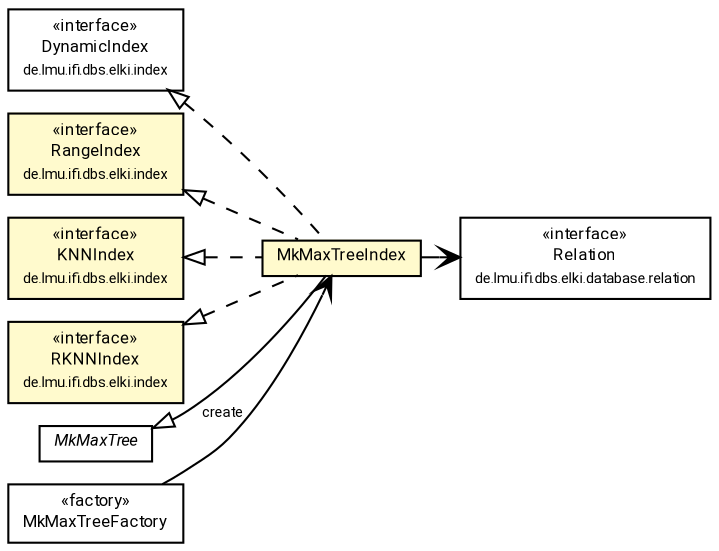 #!/usr/local/bin/dot
#
# Class diagram 
# Generated by UMLGraph version R5_7_2-60-g0e99a6 (http://www.spinellis.gr/umlgraph/)
#

digraph G {
	graph [fontnames="svg"]
	edge [fontname="Roboto",fontsize=7,labelfontname="Roboto",labelfontsize=7,color="black"];
	node [fontname="Roboto",fontcolor="black",fontsize=8,shape=plaintext,margin=0,width=0,height=0];
	nodesep=0.15;
	ranksep=0.25;
	rankdir=LR;
	// de.lmu.ifi.dbs.elki.index.DynamicIndex
	c7082416 [label=<<table title="de.lmu.ifi.dbs.elki.index.DynamicIndex" border="0" cellborder="1" cellspacing="0" cellpadding="2" href="../../../../../DynamicIndex.html" target="_parent">
		<tr><td><table border="0" cellspacing="0" cellpadding="1">
		<tr><td align="center" balign="center"> &#171;interface&#187; </td></tr>
		<tr><td align="center" balign="center"> <font face="Roboto">DynamicIndex</font> </td></tr>
		<tr><td align="center" balign="center"> <font face="Roboto" point-size="7.0">de.lmu.ifi.dbs.elki.index</font> </td></tr>
		</table></td></tr>
		</table>>, URL="../../../../../DynamicIndex.html"];
	// de.lmu.ifi.dbs.elki.index.RangeIndex<O>
	c7082418 [label=<<table title="de.lmu.ifi.dbs.elki.index.RangeIndex" border="0" cellborder="1" cellspacing="0" cellpadding="2" bgcolor="LemonChiffon" href="../../../../../RangeIndex.html" target="_parent">
		<tr><td><table border="0" cellspacing="0" cellpadding="1">
		<tr><td align="center" balign="center"> &#171;interface&#187; </td></tr>
		<tr><td align="center" balign="center"> <font face="Roboto">RangeIndex</font> </td></tr>
		<tr><td align="center" balign="center"> <font face="Roboto" point-size="7.0">de.lmu.ifi.dbs.elki.index</font> </td></tr>
		</table></td></tr>
		</table>>, URL="../../../../../RangeIndex.html"];
	// de.lmu.ifi.dbs.elki.index.KNNIndex<O>
	c7082422 [label=<<table title="de.lmu.ifi.dbs.elki.index.KNNIndex" border="0" cellborder="1" cellspacing="0" cellpadding="2" bgcolor="LemonChiffon" href="../../../../../KNNIndex.html" target="_parent">
		<tr><td><table border="0" cellspacing="0" cellpadding="1">
		<tr><td align="center" balign="center"> &#171;interface&#187; </td></tr>
		<tr><td align="center" balign="center"> <font face="Roboto">KNNIndex</font> </td></tr>
		<tr><td align="center" balign="center"> <font face="Roboto" point-size="7.0">de.lmu.ifi.dbs.elki.index</font> </td></tr>
		</table></td></tr>
		</table>>, URL="../../../../../KNNIndex.html"];
	// de.lmu.ifi.dbs.elki.index.RKNNIndex<O>
	c7082423 [label=<<table title="de.lmu.ifi.dbs.elki.index.RKNNIndex" border="0" cellborder="1" cellspacing="0" cellpadding="2" bgcolor="LemonChiffon" href="../../../../../RKNNIndex.html" target="_parent">
		<tr><td><table border="0" cellspacing="0" cellpadding="1">
		<tr><td align="center" balign="center"> &#171;interface&#187; </td></tr>
		<tr><td align="center" balign="center"> <font face="Roboto">RKNNIndex</font> </td></tr>
		<tr><td align="center" balign="center"> <font face="Roboto" point-size="7.0">de.lmu.ifi.dbs.elki.index</font> </td></tr>
		</table></td></tr>
		</table>>, URL="../../../../../RKNNIndex.html"];
	// de.lmu.ifi.dbs.elki.database.relation.Relation<O>
	c7082464 [label=<<table title="de.lmu.ifi.dbs.elki.database.relation.Relation" border="0" cellborder="1" cellspacing="0" cellpadding="2" href="../../../../../../database/relation/Relation.html" target="_parent">
		<tr><td><table border="0" cellspacing="0" cellpadding="1">
		<tr><td align="center" balign="center"> &#171;interface&#187; </td></tr>
		<tr><td align="center" balign="center"> <font face="Roboto">Relation</font> </td></tr>
		<tr><td align="center" balign="center"> <font face="Roboto" point-size="7.0">de.lmu.ifi.dbs.elki.database.relation</font> </td></tr>
		</table></td></tr>
		</table>>, URL="../../../../../../database/relation/Relation.html"];
	// de.lmu.ifi.dbs.elki.index.tree.metrical.mtreevariants.mktrees.mkmax.MkMaxTreeIndex<O>
	c7083715 [label=<<table title="de.lmu.ifi.dbs.elki.index.tree.metrical.mtreevariants.mktrees.mkmax.MkMaxTreeIndex" border="0" cellborder="1" cellspacing="0" cellpadding="2" bgcolor="lemonChiffon" href="MkMaxTreeIndex.html" target="_parent">
		<tr><td><table border="0" cellspacing="0" cellpadding="1">
		<tr><td align="center" balign="center"> <font face="Roboto">MkMaxTreeIndex</font> </td></tr>
		</table></td></tr>
		</table>>, URL="MkMaxTreeIndex.html"];
	// de.lmu.ifi.dbs.elki.index.tree.metrical.mtreevariants.mktrees.mkmax.MkMaxTree<O>
	c7083716 [label=<<table title="de.lmu.ifi.dbs.elki.index.tree.metrical.mtreevariants.mktrees.mkmax.MkMaxTree" border="0" cellborder="1" cellspacing="0" cellpadding="2" href="MkMaxTree.html" target="_parent">
		<tr><td><table border="0" cellspacing="0" cellpadding="1">
		<tr><td align="center" balign="center"> <font face="Roboto"><i>MkMaxTree</i></font> </td></tr>
		</table></td></tr>
		</table>>, URL="MkMaxTree.html"];
	// de.lmu.ifi.dbs.elki.index.tree.metrical.mtreevariants.mktrees.mkmax.MkMaxTreeFactory<O>
	c7083718 [label=<<table title="de.lmu.ifi.dbs.elki.index.tree.metrical.mtreevariants.mktrees.mkmax.MkMaxTreeFactory" border="0" cellborder="1" cellspacing="0" cellpadding="2" href="MkMaxTreeFactory.html" target="_parent">
		<tr><td><table border="0" cellspacing="0" cellpadding="1">
		<tr><td align="center" balign="center"> &#171;factory&#187; </td></tr>
		<tr><td align="center" balign="center"> <font face="Roboto">MkMaxTreeFactory</font> </td></tr>
		</table></td></tr>
		</table>>, URL="MkMaxTreeFactory.html"];
	// de.lmu.ifi.dbs.elki.index.tree.metrical.mtreevariants.mktrees.mkmax.MkMaxTreeIndex<O> extends de.lmu.ifi.dbs.elki.index.tree.metrical.mtreevariants.mktrees.mkmax.MkMaxTree<O>
	c7083716 -> c7083715 [arrowtail=empty,dir=back,weight=10];
	// de.lmu.ifi.dbs.elki.index.tree.metrical.mtreevariants.mktrees.mkmax.MkMaxTreeIndex<O> implements de.lmu.ifi.dbs.elki.index.RangeIndex<O>
	c7082418 -> c7083715 [arrowtail=empty,style=dashed,dir=back,weight=9];
	// de.lmu.ifi.dbs.elki.index.tree.metrical.mtreevariants.mktrees.mkmax.MkMaxTreeIndex<O> implements de.lmu.ifi.dbs.elki.index.KNNIndex<O>
	c7082422 -> c7083715 [arrowtail=empty,style=dashed,dir=back,weight=9];
	// de.lmu.ifi.dbs.elki.index.tree.metrical.mtreevariants.mktrees.mkmax.MkMaxTreeIndex<O> implements de.lmu.ifi.dbs.elki.index.RKNNIndex<O>
	c7082423 -> c7083715 [arrowtail=empty,style=dashed,dir=back,weight=9];
	// de.lmu.ifi.dbs.elki.index.tree.metrical.mtreevariants.mktrees.mkmax.MkMaxTreeIndex<O> implements de.lmu.ifi.dbs.elki.index.DynamicIndex
	c7082416 -> c7083715 [arrowtail=empty,style=dashed,dir=back,weight=9];
	// de.lmu.ifi.dbs.elki.index.tree.metrical.mtreevariants.mktrees.mkmax.MkMaxTreeFactory<O> navassoc de.lmu.ifi.dbs.elki.index.tree.metrical.mtreevariants.mktrees.mkmax.MkMaxTreeIndex<O>
	c7083718 -> c7083715 [arrowhead=open,weight=1,label="create"];
	// de.lmu.ifi.dbs.elki.index.tree.metrical.mtreevariants.mktrees.mkmax.MkMaxTreeIndex<O> navassoc de.lmu.ifi.dbs.elki.database.relation.Relation<O>
	c7083715 -> c7082464 [arrowhead=open,weight=1];
}

